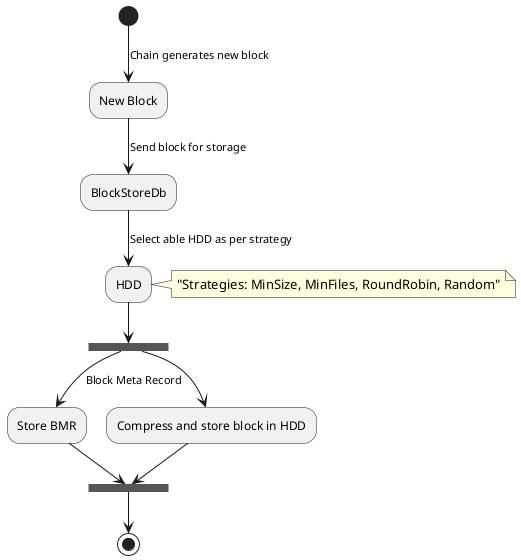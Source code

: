 @startuml "Block Store flow Diagram"
(*top) --> [Chain generates new block] "New Block"
--> [Send block for storage] "BlockStoreDb"
--> [Select able HDD as per strategy] "HDD"
note right: "Strategies: MinSize, MinFiles, RoundRobin, Random"


--> ===B1===
===B1=== --> [Block Meta Record] "Store BMR"
--> ===B2===

===B1=== --> "Compress and store block in HDD"
--> ===B2===
-->(*)
@enduml